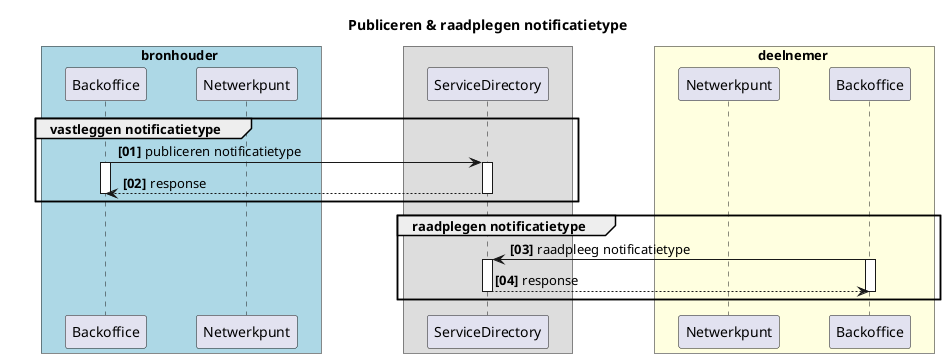 @startuml rfc008-03-publiceren_raadplegen_notificatietype
  title Publiceren & raadplegen notificatietype

  skinparam handwritten false
  skinparam participantpadding 20
  skinparam boxpadding 40
  autonumber "<b>[00]"
  box bronhouder #lightblue
  participant "Backoffice" as bs
  participant "Netwerkpunt" as bnp 
  end box

  box 
  participant "ServiceDirectory" as sd
  end box

  box deelnemer #lightyellow
  participant "Netwerkpunt" as dnp
  participant "Backoffice" as dbs
  end box
  group vastleggen notificatietype

    bs -> sd : publiceren notificatietype
    activate bs
    activate sd
    return response
    deactivate bs
  end
  group raadplegen notificatietype
    dbs -> sd: raadpleeg notificatietype
    activate dbs
    activate sd 
    return response
    deactivate dbs
  end
@enduml